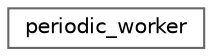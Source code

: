 digraph "类继承关系图"
{
 // LATEX_PDF_SIZE
  bgcolor="transparent";
  edge [fontname=Helvetica,fontsize=10,labelfontname=Helvetica,labelfontsize=10];
  node [fontname=Helvetica,fontsize=10,shape=box,height=0.2,width=0.4];
  rankdir="LR";
  Node0 [id="Node000000",label="periodic_worker",height=0.2,width=0.4,color="grey40", fillcolor="white", style="filled",URL="$classspdlog_1_1details_1_1periodic__worker.html",tooltip=" "];
}
